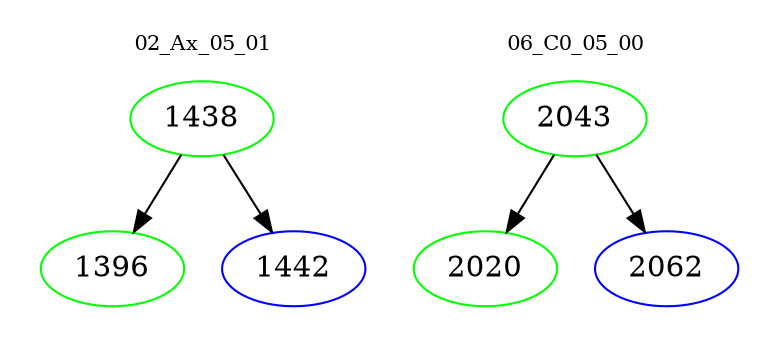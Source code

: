 digraph{
subgraph cluster_0 {
color = white
label = "02_Ax_05_01";
fontsize=10;
T0_1438 [label="1438", color="green"]
T0_1438 -> T0_1396 [color="black"]
T0_1396 [label="1396", color="green"]
T0_1438 -> T0_1442 [color="black"]
T0_1442 [label="1442", color="blue"]
}
subgraph cluster_1 {
color = white
label = "06_C0_05_00";
fontsize=10;
T1_2043 [label="2043", color="green"]
T1_2043 -> T1_2020 [color="black"]
T1_2020 [label="2020", color="green"]
T1_2043 -> T1_2062 [color="black"]
T1_2062 [label="2062", color="blue"]
}
}

